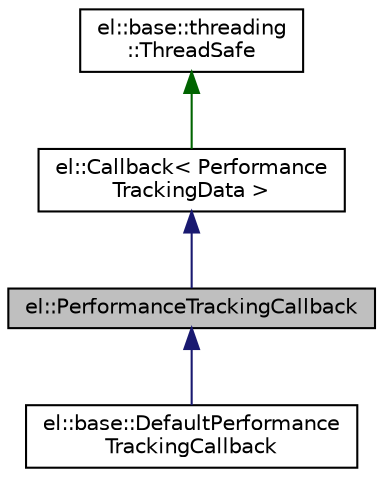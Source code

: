 digraph "el::PerformanceTrackingCallback"
{
  edge [fontname="Helvetica",fontsize="10",labelfontname="Helvetica",labelfontsize="10"];
  node [fontname="Helvetica",fontsize="10",shape=record];
  Node1 [label="el::PerformanceTrackingCallback",height=0.2,width=0.4,color="black", fillcolor="grey75", style="filled", fontcolor="black"];
  Node2 -> Node1 [dir="back",color="midnightblue",fontsize="10",style="solid"];
  Node2 [label="el::Callback\< Performance\lTrackingData \>",height=0.2,width=0.4,color="black", fillcolor="white", style="filled",URL="$d4/dee/a00008.html"];
  Node3 -> Node2 [dir="back",color="darkgreen",fontsize="10",style="solid"];
  Node3 [label="el::base::threading\l::ThreadSafe",height=0.2,width=0.4,color="black", fillcolor="white", style="filled",URL="$da/d82/a00091.html",tooltip="Base of thread safe class, this class is inheritable-only. "];
  Node1 -> Node4 [dir="back",color="midnightblue",fontsize="10",style="solid"];
  Node4 [label="el::base::DefaultPerformance\lTrackingCallback",height=0.2,width=0.4,color="black", fillcolor="white", style="filled",URL="$d3/dfe/a00025.html"];
}
